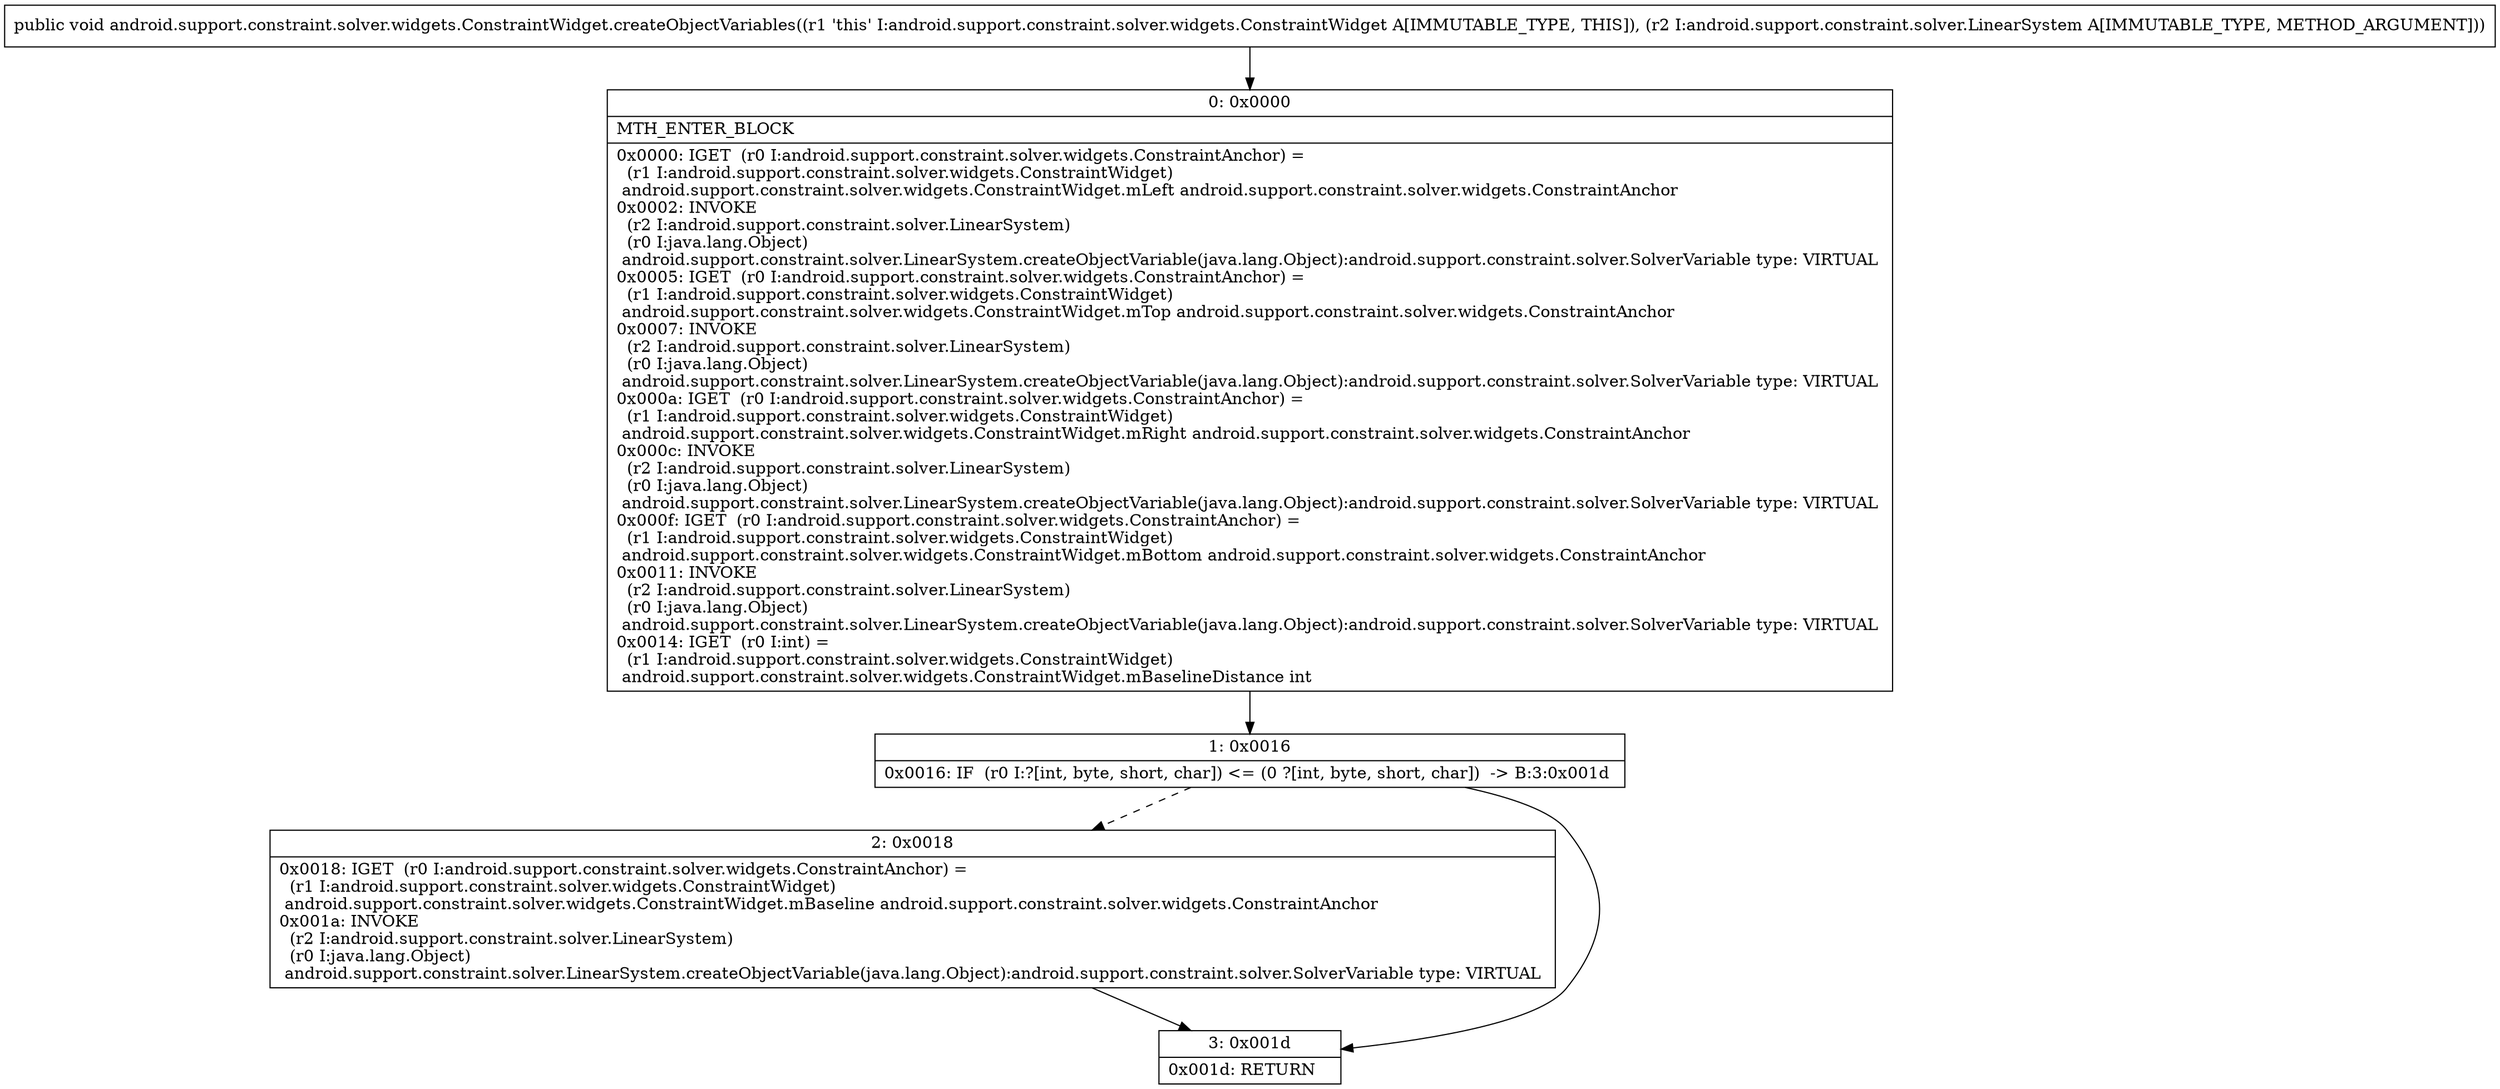digraph "CFG forandroid.support.constraint.solver.widgets.ConstraintWidget.createObjectVariables(Landroid\/support\/constraint\/solver\/LinearSystem;)V" {
Node_0 [shape=record,label="{0\:\ 0x0000|MTH_ENTER_BLOCK\l|0x0000: IGET  (r0 I:android.support.constraint.solver.widgets.ConstraintAnchor) = \l  (r1 I:android.support.constraint.solver.widgets.ConstraintWidget)\l android.support.constraint.solver.widgets.ConstraintWidget.mLeft android.support.constraint.solver.widgets.ConstraintAnchor \l0x0002: INVOKE  \l  (r2 I:android.support.constraint.solver.LinearSystem)\l  (r0 I:java.lang.Object)\l android.support.constraint.solver.LinearSystem.createObjectVariable(java.lang.Object):android.support.constraint.solver.SolverVariable type: VIRTUAL \l0x0005: IGET  (r0 I:android.support.constraint.solver.widgets.ConstraintAnchor) = \l  (r1 I:android.support.constraint.solver.widgets.ConstraintWidget)\l android.support.constraint.solver.widgets.ConstraintWidget.mTop android.support.constraint.solver.widgets.ConstraintAnchor \l0x0007: INVOKE  \l  (r2 I:android.support.constraint.solver.LinearSystem)\l  (r0 I:java.lang.Object)\l android.support.constraint.solver.LinearSystem.createObjectVariable(java.lang.Object):android.support.constraint.solver.SolverVariable type: VIRTUAL \l0x000a: IGET  (r0 I:android.support.constraint.solver.widgets.ConstraintAnchor) = \l  (r1 I:android.support.constraint.solver.widgets.ConstraintWidget)\l android.support.constraint.solver.widgets.ConstraintWidget.mRight android.support.constraint.solver.widgets.ConstraintAnchor \l0x000c: INVOKE  \l  (r2 I:android.support.constraint.solver.LinearSystem)\l  (r0 I:java.lang.Object)\l android.support.constraint.solver.LinearSystem.createObjectVariable(java.lang.Object):android.support.constraint.solver.SolverVariable type: VIRTUAL \l0x000f: IGET  (r0 I:android.support.constraint.solver.widgets.ConstraintAnchor) = \l  (r1 I:android.support.constraint.solver.widgets.ConstraintWidget)\l android.support.constraint.solver.widgets.ConstraintWidget.mBottom android.support.constraint.solver.widgets.ConstraintAnchor \l0x0011: INVOKE  \l  (r2 I:android.support.constraint.solver.LinearSystem)\l  (r0 I:java.lang.Object)\l android.support.constraint.solver.LinearSystem.createObjectVariable(java.lang.Object):android.support.constraint.solver.SolverVariable type: VIRTUAL \l0x0014: IGET  (r0 I:int) = \l  (r1 I:android.support.constraint.solver.widgets.ConstraintWidget)\l android.support.constraint.solver.widgets.ConstraintWidget.mBaselineDistance int \l}"];
Node_1 [shape=record,label="{1\:\ 0x0016|0x0016: IF  (r0 I:?[int, byte, short, char]) \<= (0 ?[int, byte, short, char])  \-\> B:3:0x001d \l}"];
Node_2 [shape=record,label="{2\:\ 0x0018|0x0018: IGET  (r0 I:android.support.constraint.solver.widgets.ConstraintAnchor) = \l  (r1 I:android.support.constraint.solver.widgets.ConstraintWidget)\l android.support.constraint.solver.widgets.ConstraintWidget.mBaseline android.support.constraint.solver.widgets.ConstraintAnchor \l0x001a: INVOKE  \l  (r2 I:android.support.constraint.solver.LinearSystem)\l  (r0 I:java.lang.Object)\l android.support.constraint.solver.LinearSystem.createObjectVariable(java.lang.Object):android.support.constraint.solver.SolverVariable type: VIRTUAL \l}"];
Node_3 [shape=record,label="{3\:\ 0x001d|0x001d: RETURN   \l}"];
MethodNode[shape=record,label="{public void android.support.constraint.solver.widgets.ConstraintWidget.createObjectVariables((r1 'this' I:android.support.constraint.solver.widgets.ConstraintWidget A[IMMUTABLE_TYPE, THIS]), (r2 I:android.support.constraint.solver.LinearSystem A[IMMUTABLE_TYPE, METHOD_ARGUMENT])) }"];
MethodNode -> Node_0;
Node_0 -> Node_1;
Node_1 -> Node_2[style=dashed];
Node_1 -> Node_3;
Node_2 -> Node_3;
}

